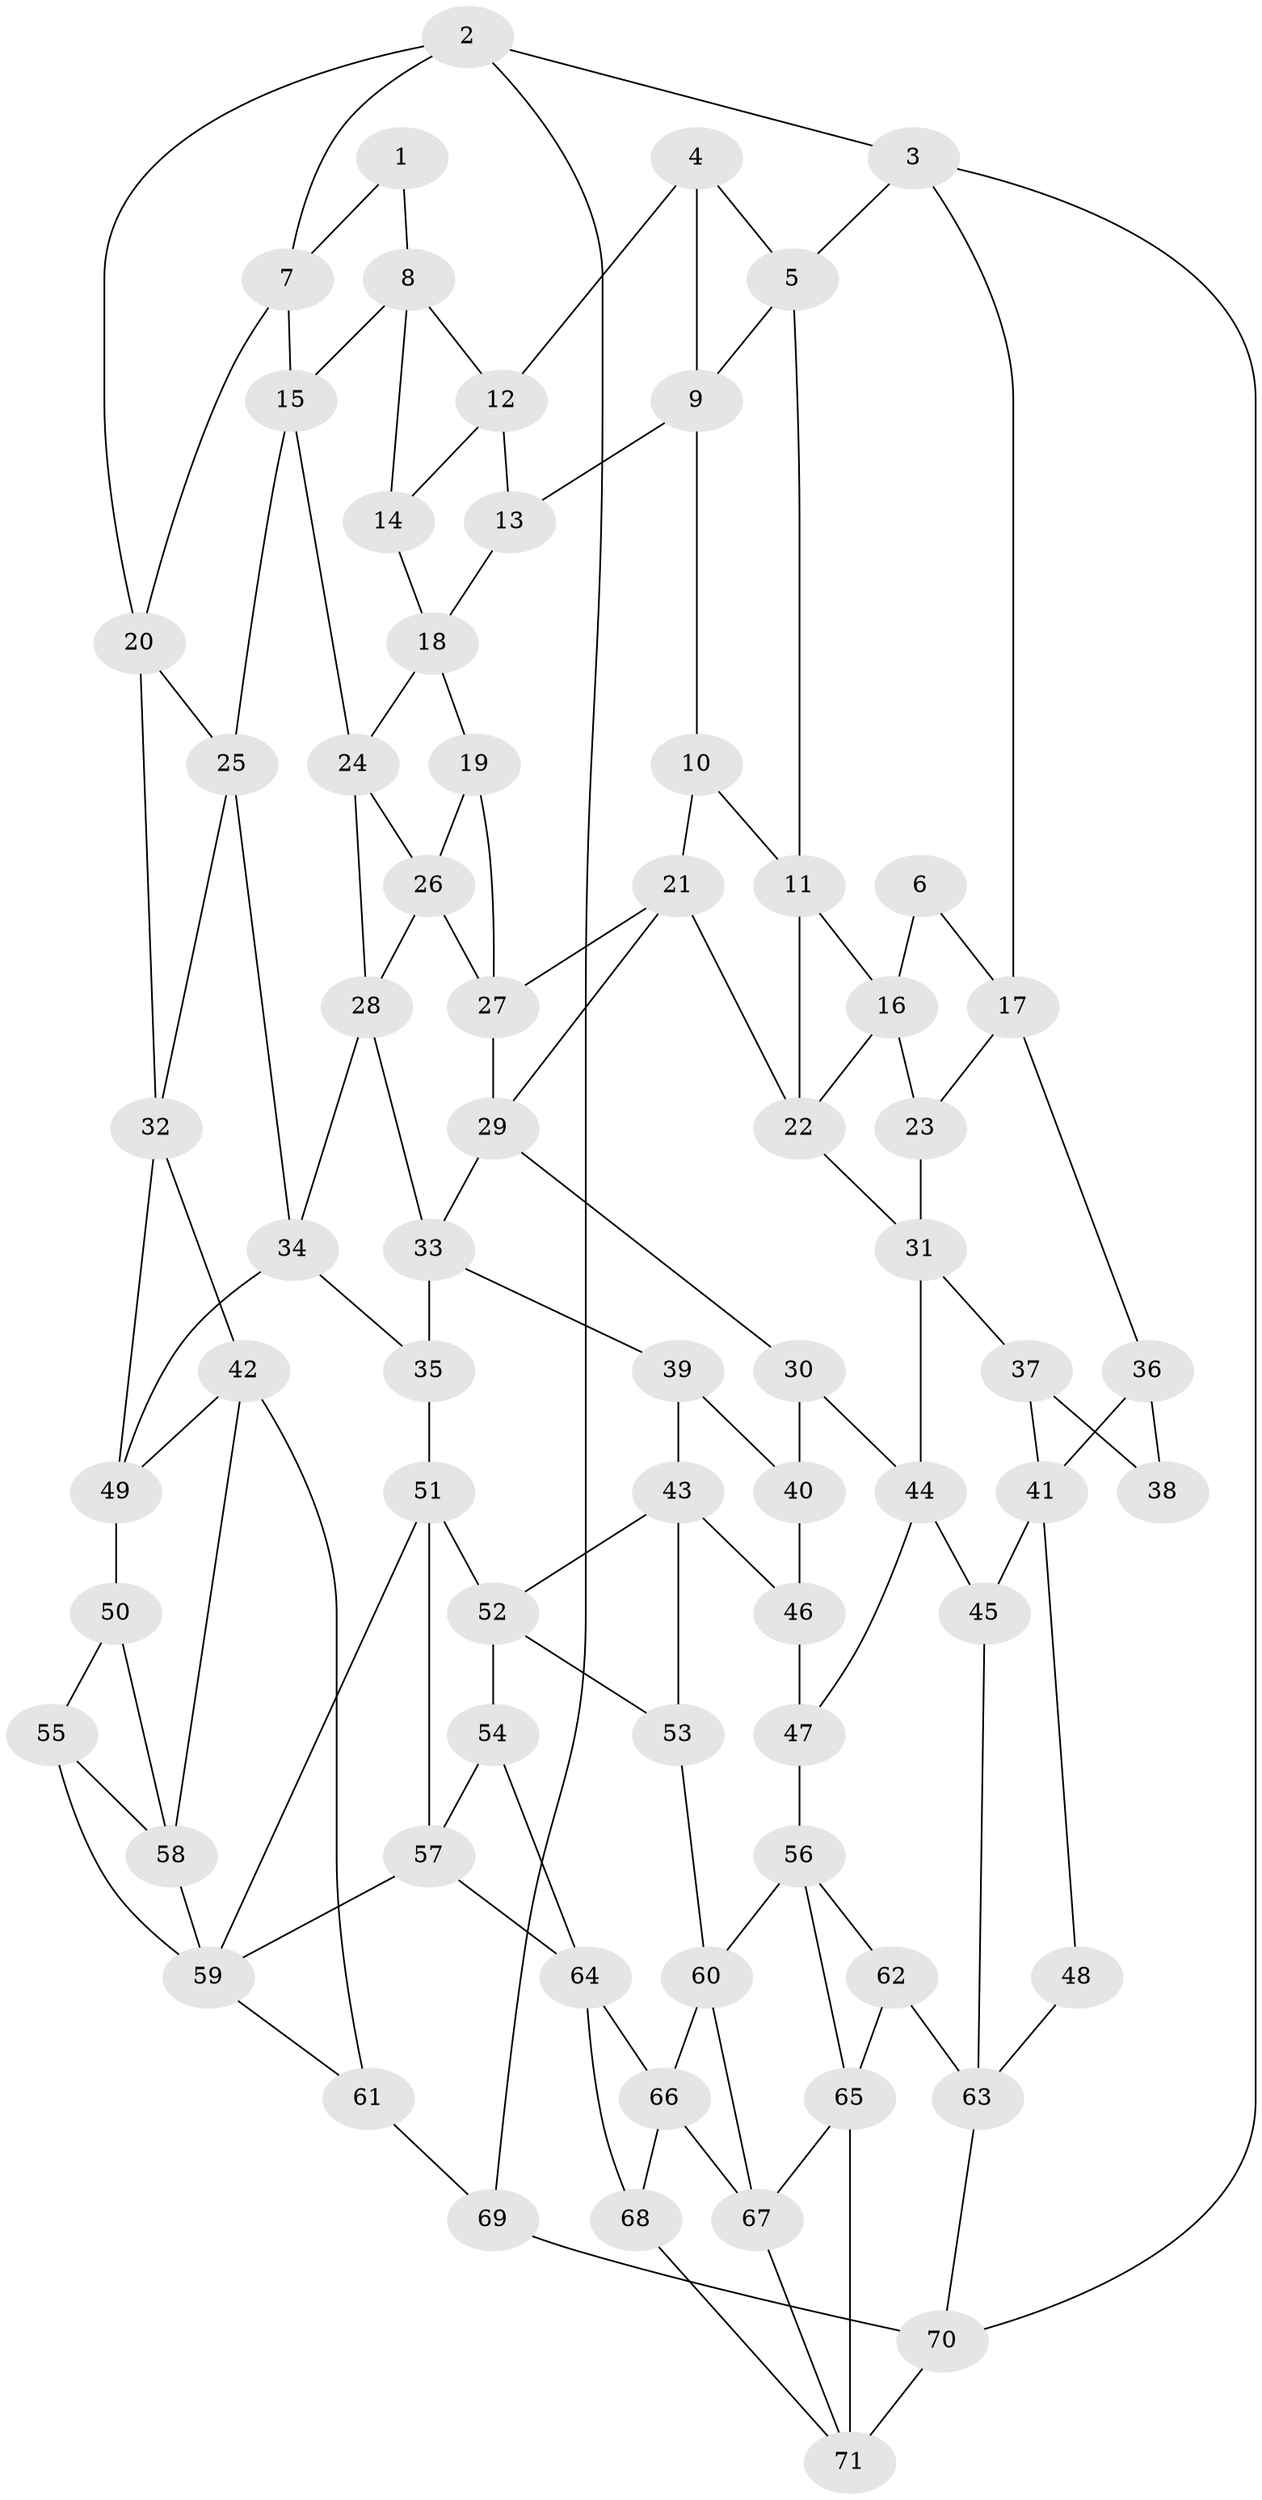// original degree distribution, {3: 0.028368794326241134, 4: 0.19858156028368795, 6: 0.20567375886524822, 5: 0.5673758865248227}
// Generated by graph-tools (version 1.1) at 2025/03/03/09/25 03:03:21]
// undirected, 71 vertices, 127 edges
graph export_dot {
graph [start="1"]
  node [color=gray90,style=filled];
  1;
  2;
  3;
  4;
  5;
  6;
  7;
  8;
  9;
  10;
  11;
  12;
  13;
  14;
  15;
  16;
  17;
  18;
  19;
  20;
  21;
  22;
  23;
  24;
  25;
  26;
  27;
  28;
  29;
  30;
  31;
  32;
  33;
  34;
  35;
  36;
  37;
  38;
  39;
  40;
  41;
  42;
  43;
  44;
  45;
  46;
  47;
  48;
  49;
  50;
  51;
  52;
  53;
  54;
  55;
  56;
  57;
  58;
  59;
  60;
  61;
  62;
  63;
  64;
  65;
  66;
  67;
  68;
  69;
  70;
  71;
  1 -- 7 [weight=1.0];
  1 -- 8 [weight=1.0];
  2 -- 3 [weight=1.0];
  2 -- 7 [weight=1.0];
  2 -- 20 [weight=1.0];
  2 -- 69 [weight=1.0];
  3 -- 5 [weight=1.0];
  3 -- 17 [weight=1.0];
  3 -- 70 [weight=1.0];
  4 -- 5 [weight=1.0];
  4 -- 9 [weight=1.0];
  4 -- 12 [weight=1.0];
  5 -- 9 [weight=1.0];
  5 -- 11 [weight=1.0];
  6 -- 16 [weight=1.0];
  6 -- 17 [weight=1.0];
  7 -- 15 [weight=1.0];
  7 -- 20 [weight=1.0];
  8 -- 12 [weight=1.0];
  8 -- 14 [weight=1.0];
  8 -- 15 [weight=1.0];
  9 -- 10 [weight=1.0];
  9 -- 13 [weight=1.0];
  10 -- 11 [weight=1.0];
  10 -- 21 [weight=1.0];
  11 -- 16 [weight=1.0];
  11 -- 22 [weight=1.0];
  12 -- 13 [weight=1.0];
  12 -- 14 [weight=1.0];
  13 -- 18 [weight=1.0];
  14 -- 18 [weight=1.0];
  15 -- 24 [weight=1.0];
  15 -- 25 [weight=1.0];
  16 -- 22 [weight=1.0];
  16 -- 23 [weight=1.0];
  17 -- 23 [weight=1.0];
  17 -- 36 [weight=1.0];
  18 -- 19 [weight=1.0];
  18 -- 24 [weight=1.0];
  19 -- 26 [weight=1.0];
  19 -- 27 [weight=1.0];
  20 -- 25 [weight=1.0];
  20 -- 32 [weight=1.0];
  21 -- 22 [weight=1.0];
  21 -- 27 [weight=1.0];
  21 -- 29 [weight=1.0];
  22 -- 31 [weight=1.0];
  23 -- 31 [weight=1.0];
  24 -- 26 [weight=1.0];
  24 -- 28 [weight=1.0];
  25 -- 32 [weight=1.0];
  25 -- 34 [weight=1.0];
  26 -- 27 [weight=1.0];
  26 -- 28 [weight=1.0];
  27 -- 29 [weight=1.0];
  28 -- 33 [weight=1.0];
  28 -- 34 [weight=1.0];
  29 -- 30 [weight=1.0];
  29 -- 33 [weight=1.0];
  30 -- 40 [weight=1.0];
  30 -- 44 [weight=1.0];
  31 -- 37 [weight=1.0];
  31 -- 44 [weight=1.0];
  32 -- 42 [weight=1.0];
  32 -- 49 [weight=1.0];
  33 -- 35 [weight=1.0];
  33 -- 39 [weight=1.0];
  34 -- 35 [weight=1.0];
  34 -- 49 [weight=1.0];
  35 -- 51 [weight=1.0];
  36 -- 38 [weight=1.0];
  36 -- 41 [weight=1.0];
  37 -- 38 [weight=1.0];
  37 -- 41 [weight=1.0];
  39 -- 40 [weight=1.0];
  39 -- 43 [weight=1.0];
  40 -- 46 [weight=2.0];
  41 -- 45 [weight=1.0];
  41 -- 48 [weight=1.0];
  42 -- 49 [weight=1.0];
  42 -- 58 [weight=1.0];
  42 -- 61 [weight=1.0];
  43 -- 46 [weight=1.0];
  43 -- 52 [weight=1.0];
  43 -- 53 [weight=1.0];
  44 -- 45 [weight=1.0];
  44 -- 47 [weight=1.0];
  45 -- 63 [weight=1.0];
  46 -- 47 [weight=1.0];
  47 -- 56 [weight=1.0];
  48 -- 63 [weight=2.0];
  49 -- 50 [weight=1.0];
  50 -- 55 [weight=1.0];
  50 -- 58 [weight=1.0];
  51 -- 52 [weight=1.0];
  51 -- 57 [weight=1.0];
  51 -- 59 [weight=1.0];
  52 -- 53 [weight=1.0];
  52 -- 54 [weight=1.0];
  53 -- 60 [weight=1.0];
  54 -- 57 [weight=1.0];
  54 -- 64 [weight=1.0];
  55 -- 58 [weight=1.0];
  55 -- 59 [weight=2.0];
  56 -- 60 [weight=1.0];
  56 -- 62 [weight=1.0];
  56 -- 65 [weight=1.0];
  57 -- 59 [weight=1.0];
  57 -- 64 [weight=1.0];
  58 -- 59 [weight=1.0];
  59 -- 61 [weight=1.0];
  60 -- 66 [weight=1.0];
  60 -- 67 [weight=1.0];
  61 -- 69 [weight=2.0];
  62 -- 63 [weight=2.0];
  62 -- 65 [weight=1.0];
  63 -- 70 [weight=1.0];
  64 -- 66 [weight=1.0];
  64 -- 68 [weight=1.0];
  65 -- 67 [weight=1.0];
  65 -- 71 [weight=1.0];
  66 -- 67 [weight=1.0];
  66 -- 68 [weight=1.0];
  67 -- 71 [weight=1.0];
  68 -- 71 [weight=1.0];
  69 -- 70 [weight=2.0];
  70 -- 71 [weight=2.0];
}
